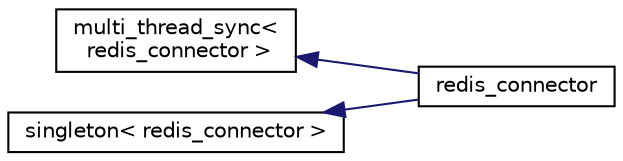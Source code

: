digraph "Graphical Class Hierarchy"
{
  edge [fontname="Helvetica",fontsize="10",labelfontname="Helvetica",labelfontsize="10"];
  node [fontname="Helvetica",fontsize="10",shape=record];
  rankdir="LR";
  Node22 [label="multi_thread_sync\<\l redis_connector \>",height=0.2,width=0.4,color="black", fillcolor="white", style="filled",URL="$classmulti__thread__sync.html"];
  Node22 -> Node1 [dir="back",color="midnightblue",fontsize="10",style="solid",fontname="Helvetica"];
  Node1 [label="redis_connector",height=0.2,width=0.4,color="black", fillcolor="white", style="filled",URL="$classredis__connector.html"];
  Node0 [label="singleton\< redis_connector \>",height=0.2,width=0.4,color="black", fillcolor="white", style="filled",URL="$classsingleton.html"];
  Node0 -> Node1 [dir="back",color="midnightblue",fontsize="10",style="solid",fontname="Helvetica"];
}

